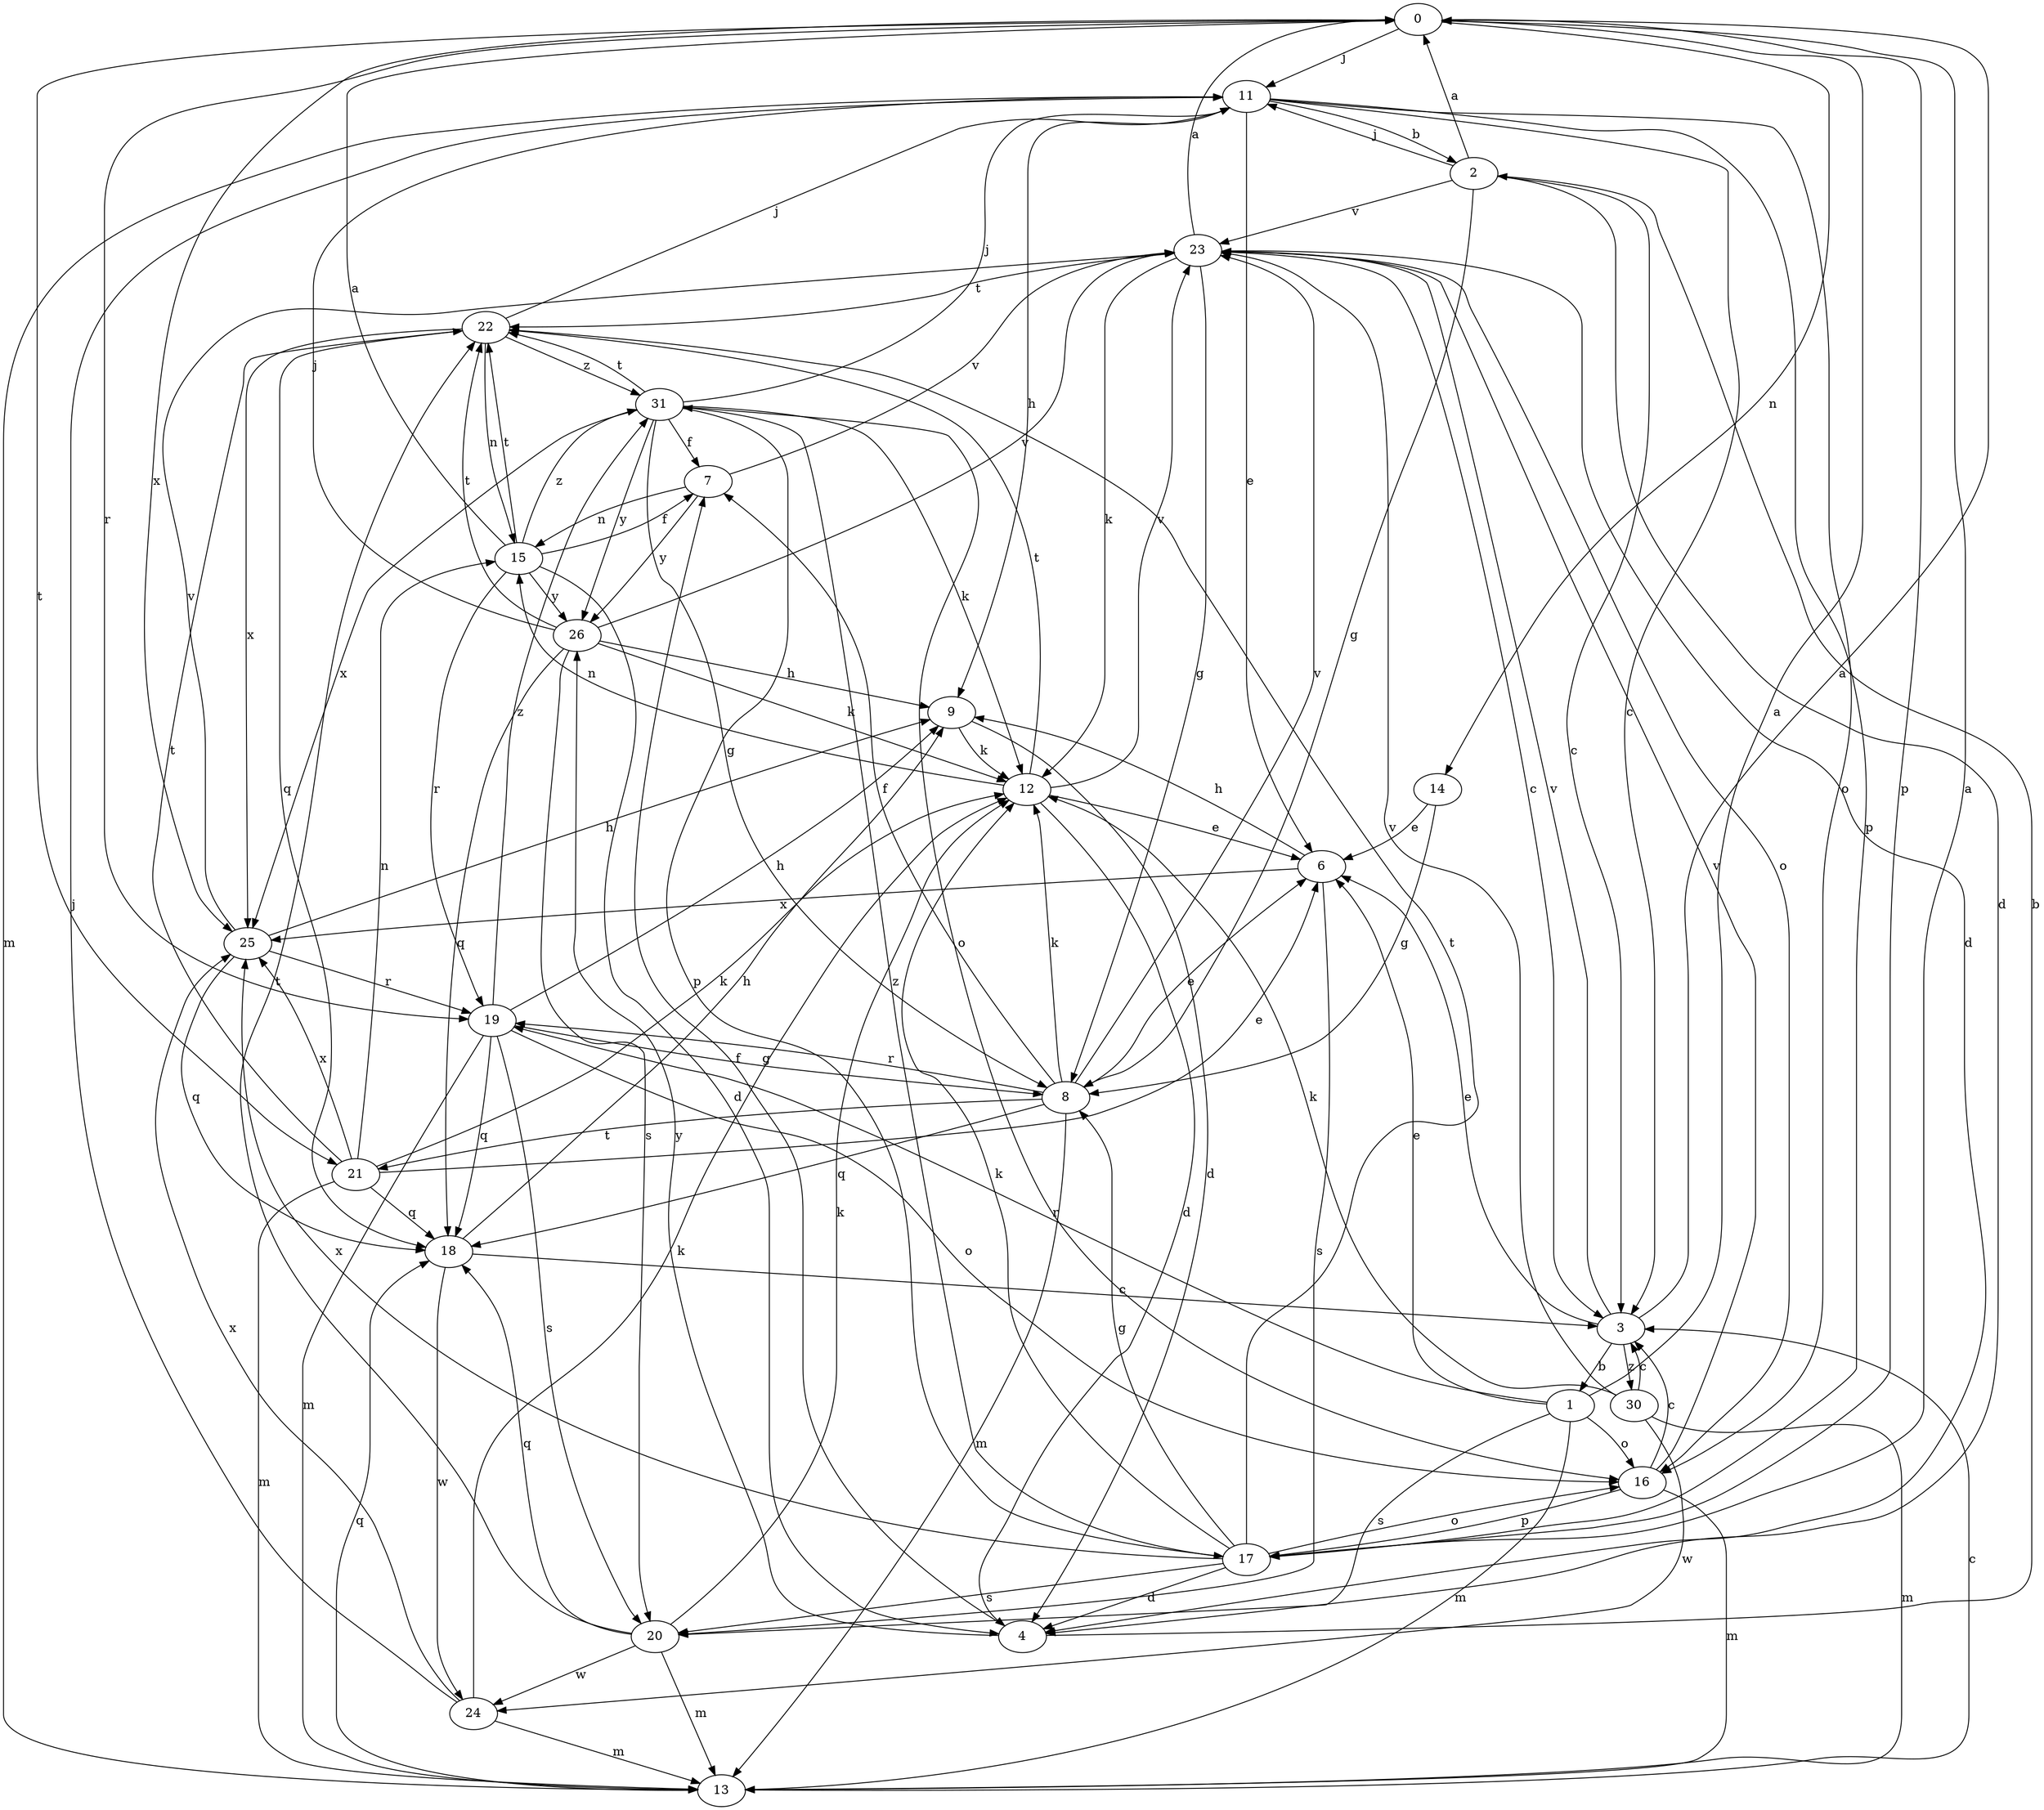 strict digraph  {
0;
1;
2;
3;
4;
6;
7;
8;
9;
11;
12;
13;
14;
15;
16;
17;
18;
19;
20;
21;
22;
23;
24;
25;
26;
30;
31;
0 -> 11  [label=j];
0 -> 14  [label=n];
0 -> 17  [label=p];
0 -> 19  [label=r];
0 -> 21  [label=t];
0 -> 25  [label=x];
1 -> 0  [label=a];
1 -> 6  [label=e];
1 -> 13  [label=m];
1 -> 16  [label=o];
1 -> 19  [label=r];
1 -> 20  [label=s];
2 -> 0  [label=a];
2 -> 3  [label=c];
2 -> 4  [label=d];
2 -> 8  [label=g];
2 -> 11  [label=j];
2 -> 23  [label=v];
3 -> 0  [label=a];
3 -> 1  [label=b];
3 -> 6  [label=e];
3 -> 23  [label=v];
3 -> 30  [label=z];
4 -> 2  [label=b];
4 -> 7  [label=f];
4 -> 26  [label=y];
6 -> 9  [label=h];
6 -> 20  [label=s];
6 -> 25  [label=x];
7 -> 15  [label=n];
7 -> 23  [label=v];
7 -> 26  [label=y];
8 -> 6  [label=e];
8 -> 7  [label=f];
8 -> 12  [label=k];
8 -> 13  [label=m];
8 -> 18  [label=q];
8 -> 19  [label=r];
8 -> 21  [label=t];
8 -> 23  [label=v];
9 -> 4  [label=d];
9 -> 12  [label=k];
11 -> 2  [label=b];
11 -> 3  [label=c];
11 -> 6  [label=e];
11 -> 9  [label=h];
11 -> 13  [label=m];
11 -> 16  [label=o];
11 -> 17  [label=p];
12 -> 4  [label=d];
12 -> 6  [label=e];
12 -> 15  [label=n];
12 -> 22  [label=t];
12 -> 23  [label=v];
13 -> 3  [label=c];
13 -> 18  [label=q];
14 -> 6  [label=e];
14 -> 8  [label=g];
15 -> 0  [label=a];
15 -> 4  [label=d];
15 -> 7  [label=f];
15 -> 19  [label=r];
15 -> 22  [label=t];
15 -> 26  [label=y];
15 -> 31  [label=z];
16 -> 3  [label=c];
16 -> 13  [label=m];
16 -> 17  [label=p];
16 -> 23  [label=v];
17 -> 0  [label=a];
17 -> 4  [label=d];
17 -> 8  [label=g];
17 -> 12  [label=k];
17 -> 16  [label=o];
17 -> 20  [label=s];
17 -> 22  [label=t];
17 -> 25  [label=x];
17 -> 31  [label=z];
18 -> 3  [label=c];
18 -> 9  [label=h];
18 -> 24  [label=w];
19 -> 8  [label=g];
19 -> 9  [label=h];
19 -> 13  [label=m];
19 -> 16  [label=o];
19 -> 18  [label=q];
19 -> 20  [label=s];
19 -> 31  [label=z];
20 -> 12  [label=k];
20 -> 13  [label=m];
20 -> 18  [label=q];
20 -> 22  [label=t];
20 -> 24  [label=w];
21 -> 6  [label=e];
21 -> 12  [label=k];
21 -> 13  [label=m];
21 -> 15  [label=n];
21 -> 18  [label=q];
21 -> 22  [label=t];
21 -> 25  [label=x];
22 -> 11  [label=j];
22 -> 15  [label=n];
22 -> 18  [label=q];
22 -> 25  [label=x];
22 -> 31  [label=z];
23 -> 0  [label=a];
23 -> 3  [label=c];
23 -> 4  [label=d];
23 -> 8  [label=g];
23 -> 12  [label=k];
23 -> 16  [label=o];
23 -> 22  [label=t];
24 -> 11  [label=j];
24 -> 12  [label=k];
24 -> 13  [label=m];
24 -> 25  [label=x];
25 -> 9  [label=h];
25 -> 18  [label=q];
25 -> 19  [label=r];
25 -> 23  [label=v];
26 -> 9  [label=h];
26 -> 11  [label=j];
26 -> 12  [label=k];
26 -> 18  [label=q];
26 -> 20  [label=s];
26 -> 22  [label=t];
26 -> 23  [label=v];
30 -> 3  [label=c];
30 -> 12  [label=k];
30 -> 13  [label=m];
30 -> 23  [label=v];
30 -> 24  [label=w];
31 -> 7  [label=f];
31 -> 8  [label=g];
31 -> 11  [label=j];
31 -> 12  [label=k];
31 -> 16  [label=o];
31 -> 17  [label=p];
31 -> 22  [label=t];
31 -> 25  [label=x];
31 -> 26  [label=y];
}
